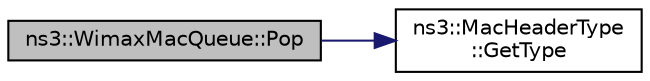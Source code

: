 digraph "ns3::WimaxMacQueue::Pop"
{
 // LATEX_PDF_SIZE
  edge [fontname="Helvetica",fontsize="10",labelfontname="Helvetica",labelfontsize="10"];
  node [fontname="Helvetica",fontsize="10",shape=record];
  rankdir="LR";
  Node1 [label="ns3::WimaxMacQueue::Pop",height=0.2,width=0.4,color="black", fillcolor="grey75", style="filled", fontcolor="black",tooltip="Pop function."];
  Node1 -> Node2 [color="midnightblue",fontsize="10",style="solid",fontname="Helvetica"];
  Node2 [label="ns3::MacHeaderType\l::GetType",height=0.2,width=0.4,color="black", fillcolor="white", style="filled",URL="$classns3_1_1_mac_header_type.html#a5393cdb92cc561ce57f624494fb511de",tooltip="Get type field."];
}

